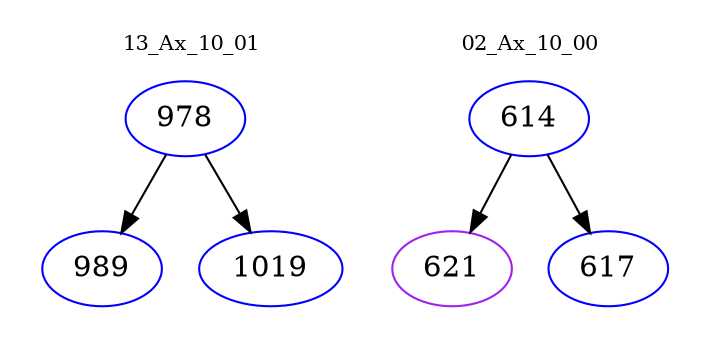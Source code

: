 digraph{
subgraph cluster_0 {
color = white
label = "13_Ax_10_01";
fontsize=10;
T0_978 [label="978", color="blue"]
T0_978 -> T0_989 [color="black"]
T0_989 [label="989", color="blue"]
T0_978 -> T0_1019 [color="black"]
T0_1019 [label="1019", color="blue"]
}
subgraph cluster_1 {
color = white
label = "02_Ax_10_00";
fontsize=10;
T1_614 [label="614", color="blue"]
T1_614 -> T1_621 [color="black"]
T1_621 [label="621", color="purple"]
T1_614 -> T1_617 [color="black"]
T1_617 [label="617", color="blue"]
}
}
